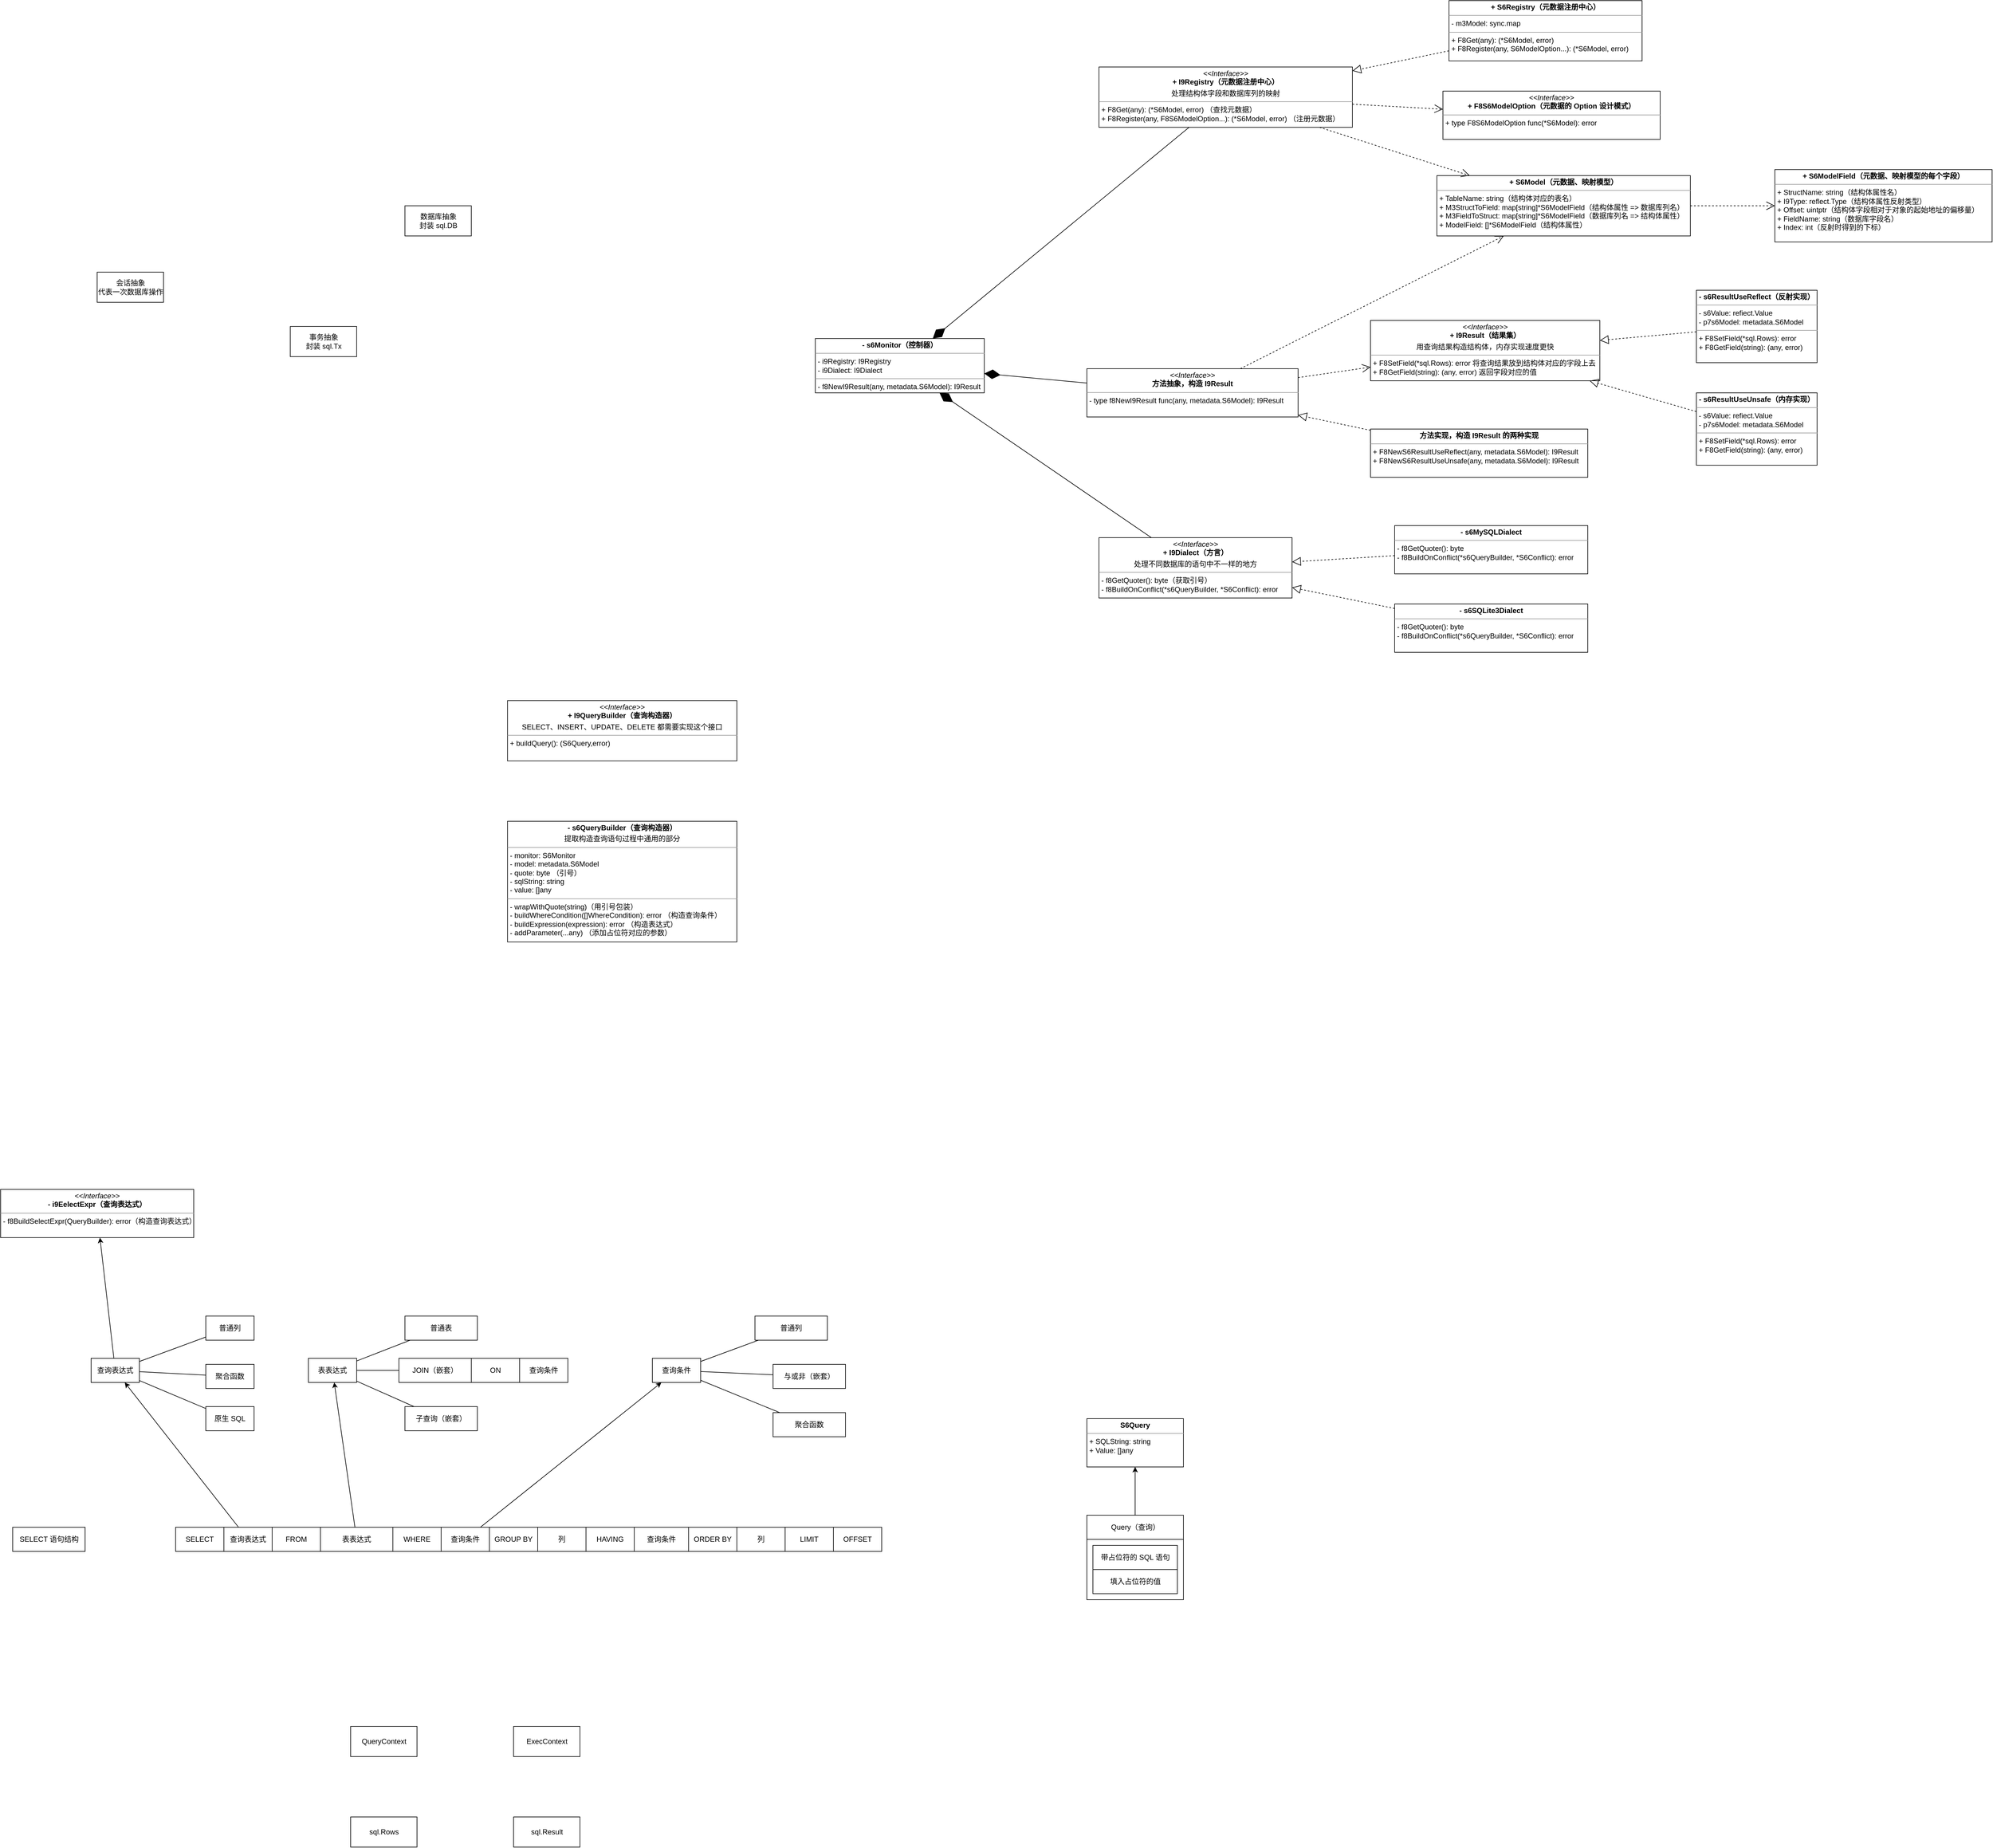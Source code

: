 <mxfile version="17.4.2" type="device"><diagram id="Xo7lj61OJIyVLhJ89xT-" name="第 1 页"><mxGraphModel dx="1408" dy="843" grid="1" gridSize="10" guides="0" tooltips="1" connect="1" arrows="0" fold="1" page="1" pageScale="1" pageWidth="827" pageHeight="1169" math="0" shadow="0"><root><mxCell id="0"/><mxCell id="1" parent="0"/><mxCell id="BJEM58C0FzcwtlAc7w5n-39" value="" style="rounded=0;whiteSpace=wrap;html=1;fillColor=none;" vertex="1" parent="1"><mxGeometry x="1840" y="2650" width="160" height="100" as="geometry"/></mxCell><mxCell id="On__n6S4gFiU_9TgYRfx-4" value="&lt;span&gt;会话抽象&lt;/span&gt;&lt;br&gt;&lt;span&gt;代表一次数据库操作&lt;/span&gt;" style="html=1;" parent="1" vertex="1"><mxGeometry x="200" y="550" width="110" height="50" as="geometry"/></mxCell><mxCell id="On__n6S4gFiU_9TgYRfx-5" value="&lt;span&gt;事务抽象&lt;/span&gt;&lt;br&gt;&lt;span&gt;封装 sql.Tx&lt;/span&gt;" style="html=1;" parent="1" vertex="1"><mxGeometry x="520" y="640" width="110" height="50" as="geometry"/></mxCell><mxCell id="On__n6S4gFiU_9TgYRfx-6" value="&lt;span&gt;数据库抽象&lt;/span&gt;&lt;br&gt;&lt;span&gt;封装 sql.DB&lt;/span&gt;" style="html=1;" parent="1" vertex="1"><mxGeometry x="710" y="440" width="110" height="50" as="geometry"/></mxCell><mxCell id="On__n6S4gFiU_9TgYRfx-15" value="SELECT 语句结构" style="html=1;" parent="1" vertex="1"><mxGeometry x="60" y="2630" width="120" height="40" as="geometry"/></mxCell><mxCell id="On__n6S4gFiU_9TgYRfx-22" value="Query（查询）" style="html=1;" parent="1" vertex="1"><mxGeometry x="1840" y="2610" width="160" height="40" as="geometry"/></mxCell><mxCell id="On__n6S4gFiU_9TgYRfx-23" value="带占位符的 SQL 语句" style="html=1;" parent="1" vertex="1"><mxGeometry x="1850" y="2660" width="140" height="40" as="geometry"/></mxCell><mxCell id="On__n6S4gFiU_9TgYRfx-24" value="填入占位符的值" style="html=1;" parent="1" vertex="1"><mxGeometry x="1850" y="2700" width="140" height="40" as="geometry"/></mxCell><mxCell id="On__n6S4gFiU_9TgYRfx-26" value="QueryContext" style="html=1;" parent="1" vertex="1"><mxGeometry x="620" y="2960" width="110" height="50" as="geometry"/></mxCell><mxCell id="On__n6S4gFiU_9TgYRfx-27" value="ExecContext" style="html=1;" parent="1" vertex="1"><mxGeometry x="890" y="2960" width="110" height="50" as="geometry"/></mxCell><mxCell id="On__n6S4gFiU_9TgYRfx-28" value="sql.Rows" style="html=1;" parent="1" vertex="1"><mxGeometry x="620" y="3110" width="110" height="50" as="geometry"/></mxCell><mxCell id="On__n6S4gFiU_9TgYRfx-29" value="sql.Result" style="html=1;" parent="1" vertex="1"><mxGeometry x="890" y="3110" width="110" height="50" as="geometry"/></mxCell><mxCell id="BJEM58C0FzcwtlAc7w5n-1" value="SELECT" style="rounded=0;whiteSpace=wrap;html=1;" vertex="1" parent="1"><mxGeometry x="330" y="2630" width="80" height="40" as="geometry"/></mxCell><mxCell id="BJEM58C0FzcwtlAc7w5n-3" value="查询表达式" style="rounded=0;whiteSpace=wrap;html=1;" vertex="1" parent="1"><mxGeometry x="410" y="2630" width="80" height="40" as="geometry"/></mxCell><mxCell id="BJEM58C0FzcwtlAc7w5n-4" value="FROM" style="rounded=0;whiteSpace=wrap;html=1;" vertex="1" parent="1"><mxGeometry x="490" y="2630" width="80" height="40" as="geometry"/></mxCell><mxCell id="BJEM58C0FzcwtlAc7w5n-5" value="表表达式" style="rounded=0;whiteSpace=wrap;html=1;" vertex="1" parent="1"><mxGeometry x="570" y="2630" width="120" height="40" as="geometry"/></mxCell><mxCell id="BJEM58C0FzcwtlAc7w5n-6" value="WHERE" style="rounded=0;whiteSpace=wrap;html=1;" vertex="1" parent="1"><mxGeometry x="690" y="2630" width="80" height="40" as="geometry"/></mxCell><mxCell id="BJEM58C0FzcwtlAc7w5n-7" value="GROUP BY" style="rounded=0;whiteSpace=wrap;html=1;" vertex="1" parent="1"><mxGeometry x="850" y="2630" width="80" height="40" as="geometry"/></mxCell><mxCell id="BJEM58C0FzcwtlAc7w5n-8" value="HAVING" style="rounded=0;whiteSpace=wrap;html=1;" vertex="1" parent="1"><mxGeometry x="1010" y="2630" width="80" height="40" as="geometry"/></mxCell><mxCell id="BJEM58C0FzcwtlAc7w5n-9" value="ORDER BY" style="rounded=0;whiteSpace=wrap;html=1;" vertex="1" parent="1"><mxGeometry x="1180" y="2630" width="80" height="40" as="geometry"/></mxCell><mxCell id="BJEM58C0FzcwtlAc7w5n-10" value="LIMIT" style="rounded=0;whiteSpace=wrap;html=1;" vertex="1" parent="1"><mxGeometry x="1340" y="2630" width="80" height="40" as="geometry"/></mxCell><mxCell id="BJEM58C0FzcwtlAc7w5n-11" value="OFFSET" style="rounded=0;whiteSpace=wrap;html=1;" vertex="1" parent="1"><mxGeometry x="1420" y="2630" width="80" height="40" as="geometry"/></mxCell><mxCell id="BJEM58C0FzcwtlAc7w5n-12" value="查询条件" style="rounded=0;whiteSpace=wrap;html=1;" vertex="1" parent="1"><mxGeometry x="770" y="2630" width="80" height="40" as="geometry"/></mxCell><mxCell id="BJEM58C0FzcwtlAc7w5n-13" value="列" style="rounded=0;whiteSpace=wrap;html=1;" vertex="1" parent="1"><mxGeometry x="930" y="2630" width="80" height="40" as="geometry"/></mxCell><mxCell id="BJEM58C0FzcwtlAc7w5n-15" value="列" style="rounded=0;whiteSpace=wrap;html=1;" vertex="1" parent="1"><mxGeometry x="1260" y="2630" width="80" height="40" as="geometry"/></mxCell><mxCell id="BJEM58C0FzcwtlAc7w5n-28" value="&lt;p style=&quot;margin: 0px ; margin-top: 4px ; text-align: center&quot;&gt;&lt;i&gt;&amp;lt;&amp;lt;Interface&amp;gt;&amp;gt;&lt;/i&gt;&lt;br&gt;&lt;b&gt;- i9EelectExpr（查询表达式）&lt;/b&gt;&lt;br&gt;&lt;/p&gt;&lt;hr size=&quot;1&quot;&gt;&lt;p style=&quot;margin: 0px ; margin-left: 4px&quot;&gt;- f8BuildSelectExpr(QueryBuilder): error（构造查询表达式）&lt;br&gt;&lt;/p&gt;" style="verticalAlign=top;align=left;overflow=fill;fontSize=12;fontFamily=Helvetica;html=1;" vertex="1" parent="1"><mxGeometry x="40" y="2070" width="320" height="80" as="geometry"/></mxCell><mxCell id="BJEM58C0FzcwtlAc7w5n-34" value="&lt;p style=&quot;margin: 0px ; margin-top: 4px ; text-align: center&quot;&gt;&lt;b&gt;S6Query&lt;/b&gt;&lt;/p&gt;&lt;hr size=&quot;1&quot;&gt;&lt;p style=&quot;margin: 0px ; margin-left: 4px&quot;&gt;+ SQLString: string&lt;/p&gt;&lt;p style=&quot;margin: 0px ; margin-left: 4px&quot;&gt;+ Value: []any&lt;/p&gt;" style="verticalAlign=top;align=left;overflow=fill;fontSize=12;fontFamily=Helvetica;html=1;" vertex="1" parent="1"><mxGeometry x="1840" y="2450" width="160" height="80" as="geometry"/></mxCell><mxCell id="BJEM58C0FzcwtlAc7w5n-44" value="查询条件" style="rounded=0;whiteSpace=wrap;html=1;" vertex="1" parent="1"><mxGeometry x="1090" y="2630" width="90" height="40" as="geometry"/></mxCell><mxCell id="BJEM58C0FzcwtlAc7w5n-48" style="edgeStyle=none;rounded=0;orthogonalLoop=1;jettySize=auto;html=1;" edge="1" parent="1" source="On__n6S4gFiU_9TgYRfx-22" target="BJEM58C0FzcwtlAc7w5n-34"><mxGeometry relative="1" as="geometry"/></mxCell><mxCell id="BJEM58C0FzcwtlAc7w5n-29" style="rounded=0;orthogonalLoop=1;jettySize=auto;html=1;" edge="1" parent="1" source="BJEM58C0FzcwtlAc7w5n-100" target="BJEM58C0FzcwtlAc7w5n-28"><mxGeometry relative="1" as="geometry"><mxPoint x="440" y="1750" as="sourcePoint"/></mxGeometry></mxCell><mxCell id="BJEM58C0FzcwtlAc7w5n-50" value="&lt;p style=&quot;margin: 0px ; margin-top: 4px ; text-align: center&quot;&gt;&lt;b&gt;- s6QueryBuilder（查询构造器）&lt;/b&gt;&lt;/p&gt;&lt;p style=&quot;margin: 0px ; margin-top: 4px ; text-align: center&quot;&gt;提取构造查询语句过程中通用的部分&lt;/p&gt;&lt;hr size=&quot;1&quot;&gt;&lt;p style=&quot;margin: 0px ; margin-left: 4px&quot;&gt;- monitor: S6Monitor&lt;/p&gt;&lt;p style=&quot;margin: 0px ; margin-left: 4px&quot;&gt;- model: metadata.S6Model&lt;/p&gt;&lt;p style=&quot;margin: 0px ; margin-left: 4px&quot;&gt;- quote: byte （引号）&lt;/p&gt;&lt;p style=&quot;margin: 0px ; margin-left: 4px&quot;&gt;- sqlString: string&lt;/p&gt;&lt;p style=&quot;margin: 0px ; margin-left: 4px&quot;&gt;- value: []any&lt;/p&gt;&lt;hr size=&quot;1&quot;&gt;&lt;p style=&quot;margin: 0px ; margin-left: 4px&quot;&gt;- wrapWithQuote(string)（用引号包装）&lt;/p&gt;&lt;p style=&quot;margin: 0px ; margin-left: 4px&quot;&gt;- buildWhereCondition([]WhereCondition): error （构造查询条件）&lt;/p&gt;&lt;p style=&quot;margin: 0px ; margin-left: 4px&quot;&gt;- buildExpression(expression): error （构造表达式）&lt;/p&gt;&lt;p style=&quot;margin: 0px ; margin-left: 4px&quot;&gt;- addParameter(...any) （添加占位符对应的参数）&lt;/p&gt;" style="verticalAlign=top;align=left;overflow=fill;fontSize=12;fontFamily=Helvetica;html=1;fillColor=default;" vertex="1" parent="1"><mxGeometry x="880" y="1460" width="380" height="200" as="geometry"/></mxCell><mxCell id="BJEM58C0FzcwtlAc7w5n-56" value="&lt;p style=&quot;margin: 0px ; margin-top: 4px ; text-align: center&quot;&gt;&lt;b&gt;- s6Monitor（控制器）&lt;/b&gt;&lt;/p&gt;&lt;hr size=&quot;1&quot;&gt;&lt;p style=&quot;margin: 0px ; margin-left: 4px&quot;&gt;- i9Registry: I9Registry&lt;/p&gt;&lt;p style=&quot;margin: 0px ; margin-left: 4px&quot;&gt;- i9Dialect: I9Dialect&lt;/p&gt;&lt;hr size=&quot;1&quot;&gt;&lt;p style=&quot;margin: 0px ; margin-left: 4px&quot;&gt;- f8NewI9Result(any, metadata.S6Model): I9Result&lt;/p&gt;" style="verticalAlign=top;align=left;overflow=fill;fontSize=12;fontFamily=Helvetica;html=1;fillColor=default;" vertex="1" parent="1"><mxGeometry x="1390" y="660" width="280" height="90" as="geometry"/></mxCell><mxCell id="BJEM58C0FzcwtlAc7w5n-57" value="&lt;p style=&quot;margin: 0px ; margin-top: 4px ; text-align: center&quot;&gt;&lt;i&gt;&amp;lt;&amp;lt;Interface&amp;gt;&amp;gt;&lt;/i&gt;&lt;br&gt;&lt;b&gt;+ I9Result（结果集）&lt;/b&gt;&lt;/p&gt;&lt;p style=&quot;margin: 0px ; margin-top: 4px ; text-align: center&quot;&gt;用查询结果构造结构体，内存实现速度更快&lt;b&gt;&lt;br&gt;&lt;/b&gt;&lt;/p&gt;&lt;hr size=&quot;1&quot;&gt;&lt;p style=&quot;margin: 0px ; margin-left: 4px&quot;&gt;+ F8SetField(*sql.Rows): error 将查询结果放到结构体对应的字段上去&lt;br&gt;+ F8GetField(string): (any, error) 返回字段对应的值&lt;/p&gt;" style="verticalAlign=top;align=left;overflow=fill;fontSize=12;fontFamily=Helvetica;html=1;fillColor=default;" vertex="1" parent="1"><mxGeometry x="2310" y="630" width="380" height="100" as="geometry"/></mxCell><mxCell id="BJEM58C0FzcwtlAc7w5n-58" value="&lt;p style=&quot;margin: 0px ; margin-top: 4px ; text-align: center&quot;&gt;&lt;b&gt;- s6ResultUseReflect（反射实现）&lt;/b&gt;&lt;/p&gt;&lt;hr size=&quot;1&quot;&gt;&lt;p style=&quot;margin: 0px ; margin-left: 4px&quot;&gt;- s6Value: refiect.Value&lt;/p&gt;&lt;p style=&quot;margin: 0px ; margin-left: 4px&quot;&gt;- p7s6Model: metadata.S6Model&lt;/p&gt;&lt;hr size=&quot;1&quot;&gt;&lt;p style=&quot;margin: 0px ; margin-left: 4px&quot;&gt;+ F8SetField(*sql.Rows): error&lt;/p&gt;&lt;p style=&quot;margin: 0px ; margin-left: 4px&quot;&gt;+ F8GetField(string): (any, error)&lt;/p&gt;" style="verticalAlign=top;align=left;overflow=fill;fontSize=12;fontFamily=Helvetica;html=1;fillColor=default;" vertex="1" parent="1"><mxGeometry x="2850" y="580" width="200" height="120" as="geometry"/></mxCell><mxCell id="BJEM58C0FzcwtlAc7w5n-59" value="&lt;p style=&quot;margin: 0px ; margin-top: 4px ; text-align: center&quot;&gt;&lt;b&gt;- s6ResultUseUnsafe（内存实现）&lt;/b&gt;&lt;/p&gt;&lt;hr size=&quot;1&quot;&gt;&lt;p style=&quot;margin: 0px ; margin-left: 4px&quot;&gt;- s6Value: refiect.Value&lt;/p&gt;&lt;p style=&quot;margin: 0px ; margin-left: 4px&quot;&gt;- p7s6Model: metadata.S6Model&lt;/p&gt;&lt;hr size=&quot;1&quot;&gt;&lt;p style=&quot;margin: 0px ; margin-left: 4px&quot;&gt;+ F8SetField(*sql.Rows): error&lt;/p&gt;&lt;p style=&quot;margin: 0px ; margin-left: 4px&quot;&gt;+ F8GetField(string): (any, error)&lt;/p&gt;" style="verticalAlign=top;align=left;overflow=fill;fontSize=12;fontFamily=Helvetica;html=1;fillColor=default;" vertex="1" parent="1"><mxGeometry x="2850" y="750" width="200" height="120" as="geometry"/></mxCell><mxCell id="BJEM58C0FzcwtlAc7w5n-60" value="&lt;p style=&quot;margin: 0px ; margin-top: 4px ; text-align: center&quot;&gt;&lt;i&gt;&amp;lt;&amp;lt;Interface&amp;gt;&amp;gt;&lt;/i&gt;&lt;br&gt;&lt;b&gt;方法抽象，构造 I9Result&lt;/b&gt;&lt;/p&gt;&lt;hr size=&quot;1&quot;&gt;&lt;p style=&quot;margin: 0px ; margin-left: 4px&quot;&gt;- type f8NewI9Result func(any, metadata.S6Model): I9Result&lt;br&gt;&lt;/p&gt;" style="verticalAlign=top;align=left;overflow=fill;fontSize=12;fontFamily=Helvetica;html=1;fillColor=default;" vertex="1" parent="1"><mxGeometry x="1840" y="710" width="350" height="80" as="geometry"/></mxCell><mxCell id="BJEM58C0FzcwtlAc7w5n-61" value="&lt;p style=&quot;margin: 0px ; margin-top: 4px ; text-align: center&quot;&gt;&lt;b&gt;方法实现，构造 I9Result 的两种实现&lt;/b&gt;&lt;/p&gt;&lt;hr size=&quot;1&quot;&gt;&lt;p style=&quot;margin: 0px ; margin-left: 4px&quot;&gt;+ F8NewS6ResultUseReflect(any, metadata.S6Model): I9Result&lt;/p&gt;&lt;p style=&quot;margin: 0px ; margin-left: 4px&quot;&gt;+ F8N&lt;span&gt;ewS6ResultUseUnsafe(any, metadata.S6Model): I9Result&lt;/span&gt;&lt;/p&gt;" style="verticalAlign=top;align=left;overflow=fill;fontSize=12;fontFamily=Helvetica;html=1;fillColor=default;" vertex="1" parent="1"><mxGeometry x="2310" y="810" width="360" height="80" as="geometry"/></mxCell><mxCell id="BJEM58C0FzcwtlAc7w5n-62" value="" style="endArrow=block;dashed=1;endFill=0;endSize=12;html=1;rounded=0;" edge="1" parent="1" source="BJEM58C0FzcwtlAc7w5n-58" target="BJEM58C0FzcwtlAc7w5n-57"><mxGeometry width="160" relative="1" as="geometry"><mxPoint x="2610" y="760" as="sourcePoint"/><mxPoint x="2770" y="760" as="targetPoint"/></mxGeometry></mxCell><mxCell id="BJEM58C0FzcwtlAc7w5n-63" value="" style="endArrow=block;dashed=1;endFill=0;endSize=12;html=1;rounded=0;" edge="1" parent="1" source="BJEM58C0FzcwtlAc7w5n-59" target="BJEM58C0FzcwtlAc7w5n-57"><mxGeometry width="160" relative="1" as="geometry"><mxPoint x="2850" y="750" as="sourcePoint"/><mxPoint x="2700" y="825" as="targetPoint"/></mxGeometry></mxCell><mxCell id="BJEM58C0FzcwtlAc7w5n-64" value="" style="endArrow=block;dashed=1;endFill=0;endSize=12;html=1;rounded=0;" edge="1" parent="1" source="BJEM58C0FzcwtlAc7w5n-61" target="BJEM58C0FzcwtlAc7w5n-60"><mxGeometry width="160" relative="1" as="geometry"><mxPoint x="2367" y="903.04" as="sourcePoint"/><mxPoint x="2220" y="879.904" as="targetPoint"/></mxGeometry></mxCell><mxCell id="BJEM58C0FzcwtlAc7w5n-66" value="" style="endArrow=diamondThin;endFill=1;endSize=24;html=1;rounded=0;" edge="1" parent="1" source="BJEM58C0FzcwtlAc7w5n-60" target="BJEM58C0FzcwtlAc7w5n-56"><mxGeometry width="160" relative="1" as="geometry"><mxPoint x="1923.721" y="760" as="sourcePoint"/><mxPoint x="1644.651" y="640" as="targetPoint"/></mxGeometry></mxCell><mxCell id="BJEM58C0FzcwtlAc7w5n-67" value="&lt;p style=&quot;margin: 0px ; margin-top: 4px ; text-align: center&quot;&gt;&lt;i&gt;&amp;lt;&amp;lt;Interface&amp;gt;&amp;gt;&lt;/i&gt;&lt;br&gt;&lt;b&gt;+ I9QueryBuilder（查询构造器）&lt;/b&gt;&lt;/p&gt;&lt;p style=&quot;margin: 0px ; margin-top: 4px ; text-align: center&quot;&gt;SELECT、INSERT、UPDATE、DELETE 都需要实现这个接口&lt;/p&gt;&lt;hr size=&quot;1&quot;&gt;&lt;p style=&quot;margin: 0px ; margin-left: 4px&quot;&gt;+ buildQuery(): (S6Query,error)&lt;br&gt;&lt;/p&gt;" style="verticalAlign=top;align=left;overflow=fill;fontSize=12;fontFamily=Helvetica;html=1;fillColor=default;" vertex="1" parent="1"><mxGeometry x="880" y="1260" width="380" height="100" as="geometry"/></mxCell><mxCell id="BJEM58C0FzcwtlAc7w5n-68" value="&lt;p style=&quot;margin: 0px ; margin-top: 4px ; text-align: center&quot;&gt;&lt;i&gt;&amp;lt;&amp;lt;Interface&amp;gt;&amp;gt;&lt;/i&gt;&lt;br&gt;&lt;b&gt;+ I9Registry（元数据注册中心）&lt;/b&gt;&lt;/p&gt;&lt;p style=&quot;margin: 0px ; margin-top: 4px ; text-align: center&quot;&gt;处理结构体字段和数据库列的映射&lt;b&gt;&lt;br&gt;&lt;/b&gt;&lt;/p&gt;&lt;hr size=&quot;1&quot;&gt;&lt;p style=&quot;margin: 0px ; margin-left: 4px&quot;&gt;+ F8Get(any): (*S6Model, error) （查找元数据）&lt;br&gt;+ F8Register(any, F8S6ModelOption...): (*S6Model, error) （注册元数据）&lt;/p&gt;" style="verticalAlign=top;align=left;overflow=fill;fontSize=12;fontFamily=Helvetica;html=1;fillColor=default;" vertex="1" parent="1"><mxGeometry x="1860" y="210" width="420" height="100" as="geometry"/></mxCell><mxCell id="BJEM58C0FzcwtlAc7w5n-69" value="&lt;p style=&quot;margin: 0px ; margin-top: 4px ; text-align: center&quot;&gt;&lt;b&gt;+ S6Registry（元数据注册中心）&lt;/b&gt;&lt;/p&gt;&lt;hr size=&quot;1&quot;&gt;&lt;p style=&quot;margin: 0px ; margin-left: 4px&quot;&gt;- m3Model: sync.map&lt;/p&gt;&lt;hr size=&quot;1&quot;&gt;&lt;p style=&quot;margin: 0px ; margin-left: 4px&quot;&gt;+ F8Get(any): (*S6Model, error)&lt;/p&gt;&lt;p style=&quot;margin: 0px ; margin-left: 4px&quot;&gt;+ F8Register(any, S6ModelOption...): (*S6Model, error)&lt;br&gt;&lt;/p&gt;" style="verticalAlign=top;align=left;overflow=fill;fontSize=12;fontFamily=Helvetica;html=1;fillColor=default;" vertex="1" parent="1"><mxGeometry x="2440" y="100" width="320" height="100" as="geometry"/></mxCell><mxCell id="BJEM58C0FzcwtlAc7w5n-70" value="" style="endArrow=block;dashed=1;endFill=0;endSize=12;html=1;rounded=0;" edge="1" parent="1" source="BJEM58C0FzcwtlAc7w5n-69" target="BJEM58C0FzcwtlAc7w5n-68"><mxGeometry width="160" relative="1" as="geometry"><mxPoint x="2290" y="570" as="sourcePoint"/><mxPoint x="2115" y="620" as="targetPoint"/></mxGeometry></mxCell><mxCell id="BJEM58C0FzcwtlAc7w5n-71" value="&lt;p style=&quot;margin: 0px ; margin-top: 4px ; text-align: center&quot;&gt;&lt;i&gt;&amp;lt;&amp;lt;Interface&amp;gt;&amp;gt;&lt;/i&gt;&lt;br&gt;&lt;b&gt;+ F8S6ModelOption（元数据的 Option 设计模式）&lt;/b&gt;&lt;/p&gt;&lt;hr size=&quot;1&quot;&gt;&lt;p style=&quot;margin: 0px ; margin-left: 4px&quot;&gt;+ type F8S6ModelOption func(*S6Model): error&lt;br&gt;&lt;/p&gt;" style="verticalAlign=top;align=left;overflow=fill;fontSize=12;fontFamily=Helvetica;html=1;fillColor=default;" vertex="1" parent="1"><mxGeometry x="2430" y="250" width="360" height="80" as="geometry"/></mxCell><mxCell id="BJEM58C0FzcwtlAc7w5n-77" value="&lt;p style=&quot;margin: 0px ; margin-top: 4px ; text-align: center&quot;&gt;&lt;b&gt;+ S6Model（元数据、映射模型）&lt;/b&gt;&lt;/p&gt;&lt;hr size=&quot;1&quot;&gt;&lt;p style=&quot;margin: 0px 0px 0px 4px&quot;&gt;+ TableName: string（结构体对应的表名）&lt;/p&gt;&lt;p style=&quot;margin: 0px 0px 0px 4px&quot;&gt;+ M3StructToField: map[string]*S6ModelField（结构体属性 =&amp;gt; 数据库列名）&lt;/p&gt;&lt;p style=&quot;margin: 0px 0px 0px 4px&quot;&gt;+ M3FieldToStruct: map[string]*S6ModelField（数据库列名 =&amp;gt; 结构体属性）&lt;/p&gt;&lt;p style=&quot;margin: 0px 0px 0px 4px&quot;&gt;+ ModelField: []*S6ModelField（结构体属性）&lt;/p&gt;" style="verticalAlign=top;align=left;overflow=fill;fontSize=12;fontFamily=Helvetica;html=1;fillColor=default;" vertex="1" parent="1"><mxGeometry x="2420" y="390" width="420" height="100" as="geometry"/></mxCell><mxCell id="BJEM58C0FzcwtlAc7w5n-78" value="&lt;p style=&quot;margin: 0px ; margin-top: 4px ; text-align: center&quot;&gt;&lt;b&gt;+ S6ModelField（元数据、映射模型的每个字段）&lt;/b&gt;&lt;/p&gt;&lt;hr size=&quot;1&quot;&gt;&lt;p style=&quot;margin: 0px 0px 0px 4px&quot;&gt;+ StructName: string（结构体属性名）&lt;/p&gt;&lt;p style=&quot;margin: 0px 0px 0px 4px&quot;&gt;+ I9Type: reflect.Type（结构体属性反射类型）&lt;/p&gt;&lt;p style=&quot;margin: 0px 0px 0px 4px&quot;&gt;+ Offset: uintptr（结构体字段相对于对象的起始地址的偏移量）&lt;/p&gt;&lt;p style=&quot;margin: 0px 0px 0px 4px&quot;&gt;+ FieldName: string（数据库字段名）&lt;/p&gt;&lt;p style=&quot;margin: 0px 0px 0px 4px&quot;&gt;+ Index: int（反射时得到的下标）&lt;/p&gt;" style="verticalAlign=top;align=left;overflow=fill;fontSize=12;fontFamily=Helvetica;html=1;fillColor=default;" vertex="1" parent="1"><mxGeometry x="2980" y="380" width="360" height="120" as="geometry"/></mxCell><mxCell id="BJEM58C0FzcwtlAc7w5n-80" value="" style="endArrow=diamondThin;endFill=1;endSize=24;html=1;rounded=0;" edge="1" parent="1" source="BJEM58C0FzcwtlAc7w5n-68" target="BJEM58C0FzcwtlAc7w5n-56"><mxGeometry width="160" relative="1" as="geometry"><mxPoint x="1850.0" y="674.7" as="sourcePoint"/><mxPoint x="1680.0" y="696.8" as="targetPoint"/></mxGeometry></mxCell><mxCell id="BJEM58C0FzcwtlAc7w5n-84" value="" style="endArrow=open;endSize=12;dashed=1;html=1;rounded=0;" edge="1" parent="1" source="BJEM58C0FzcwtlAc7w5n-68" target="BJEM58C0FzcwtlAc7w5n-77"><mxGeometry width="160" relative="1" as="geometry"><mxPoint x="2170" y="500" as="sourcePoint"/><mxPoint x="2370" y="440" as="targetPoint"/></mxGeometry></mxCell><mxCell id="BJEM58C0FzcwtlAc7w5n-85" value="" style="endArrow=open;endSize=12;dashed=1;html=1;rounded=0;" edge="1" parent="1" source="BJEM58C0FzcwtlAc7w5n-77" target="BJEM58C0FzcwtlAc7w5n-78"><mxGeometry width="160" relative="1" as="geometry"><mxPoint x="2171.667" y="310.0" as="sourcePoint"/><mxPoint x="2400" y="390.588" as="targetPoint"/></mxGeometry></mxCell><mxCell id="BJEM58C0FzcwtlAc7w5n-86" value="" style="endArrow=open;endSize=12;dashed=1;html=1;rounded=0;" edge="1" parent="1" source="BJEM58C0FzcwtlAc7w5n-68" target="BJEM58C0FzcwtlAc7w5n-71"><mxGeometry width="160" relative="1" as="geometry"><mxPoint x="2221.667" y="320.0" as="sourcePoint"/><mxPoint x="2430" y="340" as="targetPoint"/></mxGeometry></mxCell><mxCell id="BJEM58C0FzcwtlAc7w5n-87" value="&lt;p style=&quot;margin: 0px ; margin-top: 4px ; text-align: center&quot;&gt;&lt;i&gt;&amp;lt;&amp;lt;Interface&amp;gt;&amp;gt;&lt;/i&gt;&lt;br&gt;&lt;b&gt;+ I9Dialect（方言）&lt;/b&gt;&lt;/p&gt;&lt;p style=&quot;margin: 0px ; margin-top: 4px ; text-align: center&quot;&gt;处理不同数据库的语句中不一样的地方&lt;b&gt;&lt;br&gt;&lt;/b&gt;&lt;/p&gt;&lt;hr size=&quot;1&quot;&gt;&lt;p style=&quot;margin: 0px ; margin-left: 4px&quot;&gt;- f8GetQuoter(): byte（获取引号）&lt;br&gt;- f8BuildOnConflict(*s6QueryBuilder, *S6Conflict): error&lt;/p&gt;" style="verticalAlign=top;align=left;overflow=fill;fontSize=12;fontFamily=Helvetica;html=1;fillColor=default;" vertex="1" parent="1"><mxGeometry x="1860" y="990" width="320" height="100" as="geometry"/></mxCell><mxCell id="BJEM58C0FzcwtlAc7w5n-88" value="" style="endArrow=open;endSize=12;dashed=1;html=1;rounded=0;" edge="1" parent="1" source="BJEM58C0FzcwtlAc7w5n-60" target="BJEM58C0FzcwtlAc7w5n-77"><mxGeometry width="160" relative="1" as="geometry"><mxPoint x="2216.111" y="320" as="sourcePoint"/><mxPoint x="2433.889" y="400" as="targetPoint"/></mxGeometry></mxCell><mxCell id="BJEM58C0FzcwtlAc7w5n-89" value="" style="endArrow=diamondThin;endFill=1;endSize=24;html=1;rounded=0;" edge="1" parent="1" source="BJEM58C0FzcwtlAc7w5n-87" target="BJEM58C0FzcwtlAc7w5n-56"><mxGeometry width="160" relative="1" as="geometry"><mxPoint x="2024.804" y="930" as="sourcePoint"/><mxPoint x="1641.471" y="760" as="targetPoint"/></mxGeometry></mxCell><mxCell id="BJEM58C0FzcwtlAc7w5n-90" value="" style="endArrow=open;endSize=12;dashed=1;html=1;rounded=0;" edge="1" parent="1" source="BJEM58C0FzcwtlAc7w5n-60" target="BJEM58C0FzcwtlAc7w5n-57"><mxGeometry width="160" relative="1" as="geometry"><mxPoint x="2050" y="850" as="sourcePoint"/><mxPoint x="2426.25" y="420" as="targetPoint"/></mxGeometry></mxCell><mxCell id="BJEM58C0FzcwtlAc7w5n-91" value="&lt;p style=&quot;margin: 0px ; margin-top: 4px ; text-align: center&quot;&gt;&lt;b&gt;-&amp;nbsp;&lt;/b&gt;&lt;b&gt;s6MySQLDialect&lt;/b&gt;&lt;/p&gt;&lt;hr size=&quot;1&quot;&gt;&lt;p style=&quot;margin: 0px ; margin-left: 4px&quot;&gt;- f8GetQuoter(): byte&lt;br&gt;- f8BuildOnConflict(*s6QueryBuilder, *S6Conflict): error&lt;br&gt;&lt;/p&gt;" style="verticalAlign=top;align=left;overflow=fill;fontSize=12;fontFamily=Helvetica;html=1;fillColor=default;" vertex="1" parent="1"><mxGeometry x="2350" y="970" width="320" height="80" as="geometry"/></mxCell><mxCell id="BJEM58C0FzcwtlAc7w5n-92" value="" style="endArrow=block;dashed=1;endFill=0;endSize=12;html=1;rounded=0;" edge="1" parent="1" source="BJEM58C0FzcwtlAc7w5n-91" target="BJEM58C0FzcwtlAc7w5n-87"><mxGeometry width="160" relative="1" as="geometry"><mxPoint x="2300" y="709.032" as="sourcePoint"/><mxPoint x="2190" y="690.108" as="targetPoint"/></mxGeometry></mxCell><mxCell id="BJEM58C0FzcwtlAc7w5n-93" value="&lt;p style=&quot;margin: 0px ; margin-top: 4px ; text-align: center&quot;&gt;&lt;b&gt;-&amp;nbsp;&lt;/b&gt;&lt;b&gt;s6SQLite3Dialect&lt;/b&gt;&lt;/p&gt;&lt;hr size=&quot;1&quot;&gt;&lt;p style=&quot;margin: 0px ; margin-left: 4px&quot;&gt;- f8GetQuoter(): byte&lt;br&gt;- f8BuildOnConflict(*s6QueryBuilder, *S6Conflict): error&lt;br&gt;&lt;/p&gt;" style="verticalAlign=top;align=left;overflow=fill;fontSize=12;fontFamily=Helvetica;html=1;fillColor=default;" vertex="1" parent="1"><mxGeometry x="2350" y="1100" width="320" height="80" as="geometry"/></mxCell><mxCell id="BJEM58C0FzcwtlAc7w5n-94" value="" style="endArrow=block;dashed=1;endFill=0;endSize=12;html=1;rounded=0;" edge="1" parent="1" source="BJEM58C0FzcwtlAc7w5n-93" target="BJEM58C0FzcwtlAc7w5n-87"><mxGeometry width="160" relative="1" as="geometry"><mxPoint x="2440" y="976.491" as="sourcePoint"/><mxPoint x="2190" y="1033.509" as="targetPoint"/></mxGeometry></mxCell><mxCell id="BJEM58C0FzcwtlAc7w5n-96" value="ON" style="rounded=0;whiteSpace=wrap;html=1;" vertex="1" parent="1"><mxGeometry x="820" y="2350" width="80" height="40" as="geometry"/></mxCell><mxCell id="BJEM58C0FzcwtlAc7w5n-97" value="查询条件" style="rounded=0;whiteSpace=wrap;html=1;" vertex="1" parent="1"><mxGeometry x="900" y="2350" width="80" height="40" as="geometry"/></mxCell><mxCell id="BJEM58C0FzcwtlAc7w5n-100" value="查询表达式" style="rounded=0;whiteSpace=wrap;html=1;" vertex="1" parent="1"><mxGeometry x="190" y="2350" width="80" height="40" as="geometry"/></mxCell><mxCell id="BJEM58C0FzcwtlAc7w5n-101" value="普通列" style="rounded=0;whiteSpace=wrap;html=1;" vertex="1" parent="1"><mxGeometry x="380" y="2280" width="80" height="40" as="geometry"/></mxCell><mxCell id="BJEM58C0FzcwtlAc7w5n-102" value="聚合函数" style="rounded=0;whiteSpace=wrap;html=1;" vertex="1" parent="1"><mxGeometry x="380" y="2360" width="80" height="40" as="geometry"/></mxCell><mxCell id="BJEM58C0FzcwtlAc7w5n-104" value="表表达式" style="rounded=0;whiteSpace=wrap;html=1;" vertex="1" parent="1"><mxGeometry x="550" y="2350" width="80" height="40" as="geometry"/></mxCell><mxCell id="BJEM58C0FzcwtlAc7w5n-105" value="普通表" style="rounded=0;whiteSpace=wrap;html=1;" vertex="1" parent="1"><mxGeometry x="710" y="2280" width="120" height="40" as="geometry"/></mxCell><mxCell id="BJEM58C0FzcwtlAc7w5n-106" value="JOIN（嵌套）" style="rounded=0;whiteSpace=wrap;html=1;" vertex="1" parent="1"><mxGeometry x="700" y="2350" width="120" height="40" as="geometry"/></mxCell><mxCell id="BJEM58C0FzcwtlAc7w5n-107" value="子查询（嵌套）" style="rounded=0;whiteSpace=wrap;html=1;" vertex="1" parent="1"><mxGeometry x="710" y="2430" width="120" height="40" as="geometry"/></mxCell><mxCell id="BJEM58C0FzcwtlAc7w5n-109" value="查询条件" style="rounded=0;whiteSpace=wrap;html=1;" vertex="1" parent="1"><mxGeometry x="1120" y="2350" width="80" height="40" as="geometry"/></mxCell><mxCell id="BJEM58C0FzcwtlAc7w5n-112" value="与或非（嵌套）" style="rounded=0;whiteSpace=wrap;html=1;" vertex="1" parent="1"><mxGeometry x="1320" y="2360" width="120" height="40" as="geometry"/></mxCell><mxCell id="BJEM58C0FzcwtlAc7w5n-116" style="rounded=0;orthogonalLoop=1;jettySize=auto;html=1;" edge="1" parent="1" source="BJEM58C0FzcwtlAc7w5n-3" target="BJEM58C0FzcwtlAc7w5n-100"><mxGeometry relative="1" as="geometry"><mxPoint x="473.81" y="2350" as="sourcePoint"/><mxPoint x="352.381" y="2200" as="targetPoint"/></mxGeometry></mxCell><mxCell id="BJEM58C0FzcwtlAc7w5n-117" style="rounded=0;orthogonalLoop=1;jettySize=auto;html=1;" edge="1" parent="1" source="BJEM58C0FzcwtlAc7w5n-5" target="BJEM58C0FzcwtlAc7w5n-104"><mxGeometry relative="1" as="geometry"><mxPoint x="462.069" y="2640" as="sourcePoint"/><mxPoint x="487.931" y="2390" as="targetPoint"/></mxGeometry></mxCell><mxCell id="BJEM58C0FzcwtlAc7w5n-118" style="rounded=0;orthogonalLoop=1;jettySize=auto;html=1;" edge="1" parent="1" source="BJEM58C0FzcwtlAc7w5n-12" target="BJEM58C0FzcwtlAc7w5n-109"><mxGeometry relative="1" as="geometry"><mxPoint x="653.103" y="2640" as="sourcePoint"/><mxPoint x="816.897" y="2390" as="targetPoint"/></mxGeometry></mxCell><mxCell id="BJEM58C0FzcwtlAc7w5n-120" value="普通列" style="rounded=0;whiteSpace=wrap;html=1;" vertex="1" parent="1"><mxGeometry x="1290" y="2280" width="120" height="40" as="geometry"/></mxCell><mxCell id="BJEM58C0FzcwtlAc7w5n-121" value="聚合函数" style="rounded=0;whiteSpace=wrap;html=1;" vertex="1" parent="1"><mxGeometry x="1320" y="2440" width="120" height="40" as="geometry"/></mxCell><mxCell id="BJEM58C0FzcwtlAc7w5n-122" style="rounded=0;orthogonalLoop=1;jettySize=auto;html=1;endArrow=none;endFill=0;" edge="1" parent="1" source="BJEM58C0FzcwtlAc7w5n-104" target="BJEM58C0FzcwtlAc7w5n-105"><mxGeometry relative="1" as="geometry"><mxPoint x="600" y="2640" as="sourcePoint"/><mxPoint x="600" y="2400" as="targetPoint"/></mxGeometry></mxCell><mxCell id="BJEM58C0FzcwtlAc7w5n-123" style="rounded=0;orthogonalLoop=1;jettySize=auto;html=1;endArrow=none;endFill=0;" edge="1" parent="1" source="BJEM58C0FzcwtlAc7w5n-104" target="BJEM58C0FzcwtlAc7w5n-106"><mxGeometry relative="1" as="geometry"><mxPoint x="640" y="2365.882" as="sourcePoint"/><mxPoint x="713.333" y="2340" as="targetPoint"/></mxGeometry></mxCell><mxCell id="BJEM58C0FzcwtlAc7w5n-124" style="rounded=0;orthogonalLoop=1;jettySize=auto;html=1;endArrow=none;endFill=0;" edge="1" parent="1" source="BJEM58C0FzcwtlAc7w5n-104" target="BJEM58C0FzcwtlAc7w5n-107"><mxGeometry relative="1" as="geometry"><mxPoint x="640" y="2375.294" as="sourcePoint"/><mxPoint x="710" y="2367.059" as="targetPoint"/></mxGeometry></mxCell><mxCell id="BJEM58C0FzcwtlAc7w5n-126" style="rounded=0;orthogonalLoop=1;jettySize=auto;html=1;endArrow=none;endFill=0;" edge="1" parent="1" source="BJEM58C0FzcwtlAc7w5n-100" target="BJEM58C0FzcwtlAc7w5n-101"><mxGeometry relative="1" as="geometry"><mxPoint x="280" y="2371.429" as="sourcePoint"/><mxPoint x="340" y="2358.571" as="targetPoint"/></mxGeometry></mxCell><mxCell id="BJEM58C0FzcwtlAc7w5n-127" style="rounded=0;orthogonalLoop=1;jettySize=auto;html=1;endArrow=none;endFill=0;" edge="1" parent="1" source="BJEM58C0FzcwtlAc7w5n-100" target="BJEM58C0FzcwtlAc7w5n-102"><mxGeometry relative="1" as="geometry"><mxPoint x="280" y="2382.857" as="sourcePoint"/><mxPoint x="340" y="2387.143" as="targetPoint"/></mxGeometry></mxCell><mxCell id="BJEM58C0FzcwtlAc7w5n-128" style="rounded=0;orthogonalLoop=1;jettySize=auto;html=1;endArrow=none;endFill=0;" edge="1" parent="1" source="BJEM58C0FzcwtlAc7w5n-109" target="BJEM58C0FzcwtlAc7w5n-120"><mxGeometry relative="1" as="geometry"><mxPoint x="370" y="2384.286" as="sourcePoint"/><mxPoint x="430" y="2405.714" as="targetPoint"/></mxGeometry></mxCell><mxCell id="BJEM58C0FzcwtlAc7w5n-129" style="rounded=0;orthogonalLoop=1;jettySize=auto;html=1;endArrow=none;endFill=0;" edge="1" parent="1" source="BJEM58C0FzcwtlAc7w5n-109" target="BJEM58C0FzcwtlAc7w5n-112"><mxGeometry relative="1" as="geometry"><mxPoint x="1210" y="2375.294" as="sourcePoint"/><mxPoint x="1280" y="2367.059" as="targetPoint"/></mxGeometry></mxCell><mxCell id="BJEM58C0FzcwtlAc7w5n-130" style="rounded=0;orthogonalLoop=1;jettySize=auto;html=1;endArrow=none;endFill=0;" edge="1" parent="1" source="BJEM58C0FzcwtlAc7w5n-109" target="BJEM58C0FzcwtlAc7w5n-121"><mxGeometry relative="1" as="geometry"><mxPoint x="1210" y="2384.706" as="sourcePoint"/><mxPoint x="1280" y="2392.941" as="targetPoint"/></mxGeometry></mxCell><mxCell id="BJEM58C0FzcwtlAc7w5n-133" value="原生 SQL" style="rounded=0;whiteSpace=wrap;html=1;" vertex="1" parent="1"><mxGeometry x="380" y="2430" width="80" height="40" as="geometry"/></mxCell><mxCell id="BJEM58C0FzcwtlAc7w5n-134" style="rounded=0;orthogonalLoop=1;jettySize=auto;html=1;endArrow=none;endFill=0;" edge="1" parent="1" source="BJEM58C0FzcwtlAc7w5n-100" target="BJEM58C0FzcwtlAc7w5n-133"><mxGeometry relative="1" as="geometry"><mxPoint x="280" y="2382.105" as="sourcePoint"/><mxPoint x="390" y="2387.895" as="targetPoint"/></mxGeometry></mxCell></root></mxGraphModel></diagram></mxfile>